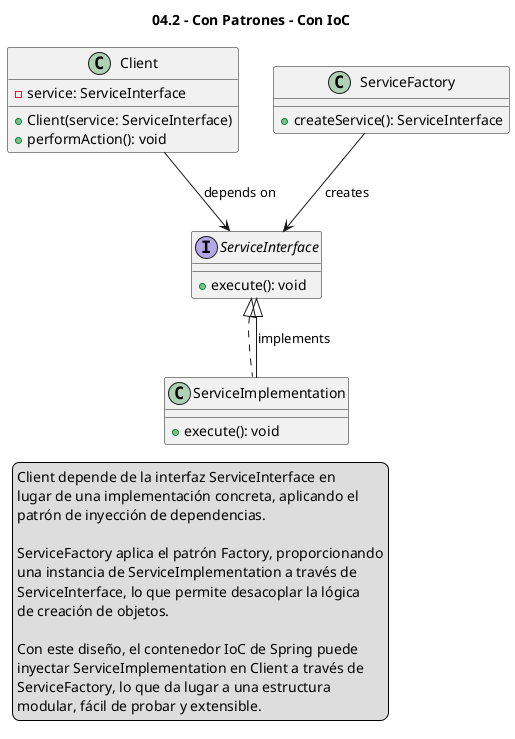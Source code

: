 @startuml

title 04.2 - Con Patrones - Con IoC

legend left
Client depende de la interfaz ServiceInterface en
lugar de una implementación concreta, aplicando el
patrón de inyección de dependencias.

ServiceFactory aplica el patrón Factory, proporcionando
una instancia de ServiceImplementation a través de
ServiceInterface, lo que permite desacoplar la lógica
de creación de objetos.

Con este diseño, el contenedor IoC de Spring puede
inyectar ServiceImplementation en Client a través de
ServiceFactory, lo que da lugar a una estructura
modular, fácil de probar y extensible.
end legend

class Client {
    - service: ServiceInterface
    + Client(service: ServiceInterface)
    + performAction(): void
}

interface ServiceInterface {
    + execute(): void
}

class ServiceFactory {
    + createService(): ServiceInterface
}

class ServiceImplementation implements ServiceInterface {
    + execute(): void
}

Client --> ServiceInterface : depends on
ServiceFactory --> ServiceInterface : creates
ServiceImplementation --|> ServiceInterface : implements

@enduml

Client depende de la interfaz ServiceInterface en lugar de una implementación concreta, aplicando el patrón de inyección de dependencias.
ServiceFactory aplica el patrón Factory, proporcionando una instancia de ServiceImplementation a través de ServiceInterface, lo que permite desacoplar la lógica de creación de objetos.
Con este diseño, el contenedor IoC de Spring puede inyectar ServiceImplementation en Client a través de ServiceFactory, lo que da lugar a una estructura modular, fácil de probar y extensible.